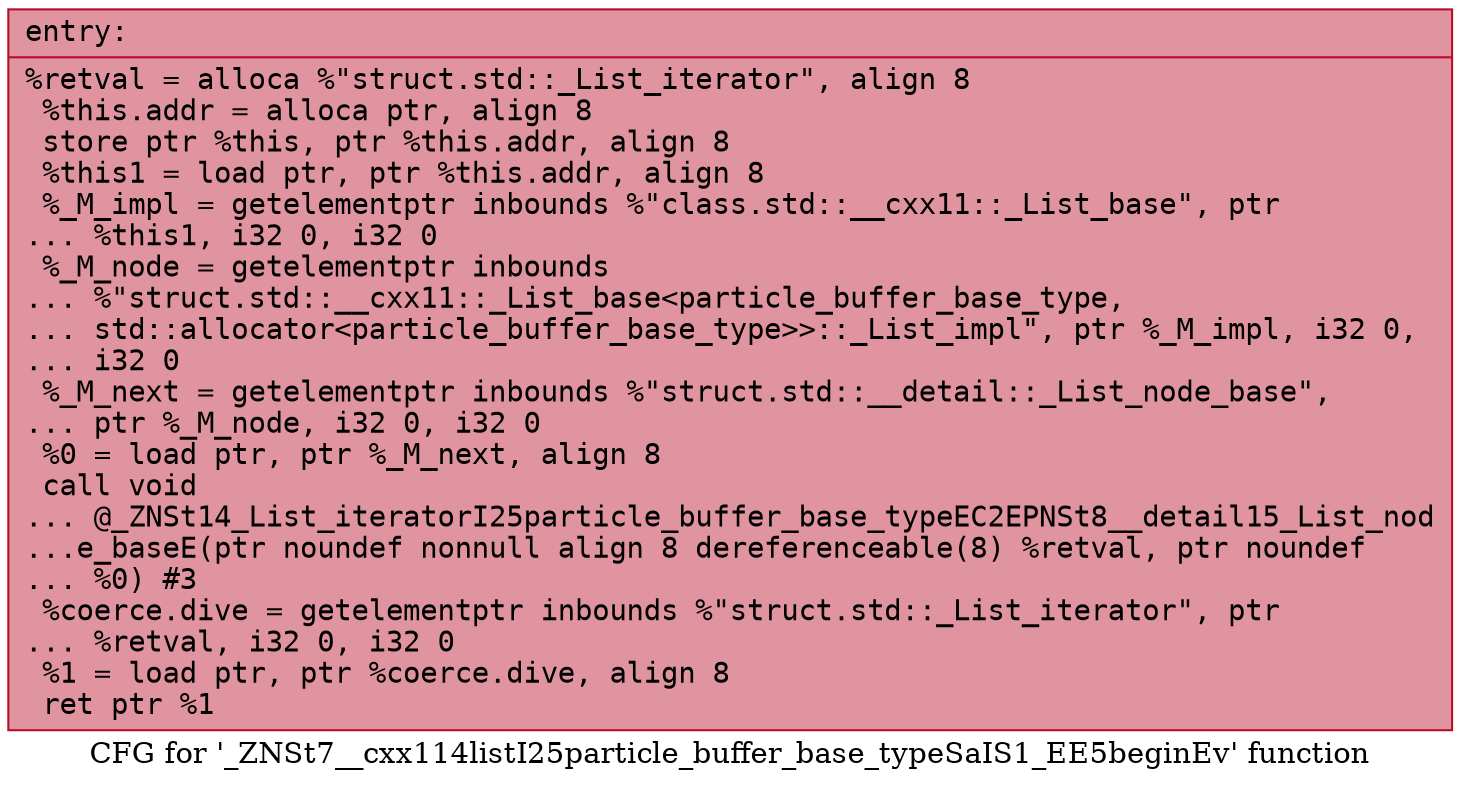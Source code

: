 digraph "CFG for '_ZNSt7__cxx114listI25particle_buffer_base_typeSaIS1_EE5beginEv' function" {
	label="CFG for '_ZNSt7__cxx114listI25particle_buffer_base_typeSaIS1_EE5beginEv' function";

	Node0x558b69469fd0 [shape=record,color="#b70d28ff", style=filled, fillcolor="#b70d2870" fontname="Courier",label="{entry:\l|  %retval = alloca %\"struct.std::_List_iterator\", align 8\l  %this.addr = alloca ptr, align 8\l  store ptr %this, ptr %this.addr, align 8\l  %this1 = load ptr, ptr %this.addr, align 8\l  %_M_impl = getelementptr inbounds %\"class.std::__cxx11::_List_base\", ptr\l... %this1, i32 0, i32 0\l  %_M_node = getelementptr inbounds\l... %\"struct.std::__cxx11::_List_base\<particle_buffer_base_type,\l... std::allocator\<particle_buffer_base_type\>\>::_List_impl\", ptr %_M_impl, i32 0,\l... i32 0\l  %_M_next = getelementptr inbounds %\"struct.std::__detail::_List_node_base\",\l... ptr %_M_node, i32 0, i32 0\l  %0 = load ptr, ptr %_M_next, align 8\l  call void\l... @_ZNSt14_List_iteratorI25particle_buffer_base_typeEC2EPNSt8__detail15_List_nod\l...e_baseE(ptr noundef nonnull align 8 dereferenceable(8) %retval, ptr noundef\l... %0) #3\l  %coerce.dive = getelementptr inbounds %\"struct.std::_List_iterator\", ptr\l... %retval, i32 0, i32 0\l  %1 = load ptr, ptr %coerce.dive, align 8\l  ret ptr %1\l}"];
}
